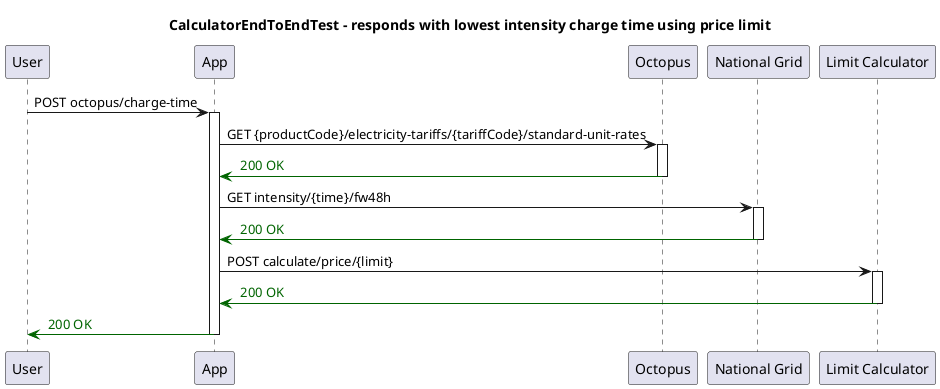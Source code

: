 @startuml
title CalculatorEndToEndTest - responds with lowest intensity charge time using price limit
participant "User"
participant "App"
participant "Octopus"
participant "National Grid"
participant "Limit Calculator"
"User" -> "App": POST octopus/charge-time
activate "App"
"App" -> "Octopus": GET {productCode}/electricity-tariffs/{tariffCode}/standard-unit-rates
activate "Octopus"

"Octopus" -[#DarkGreen]> "App": <color:DarkGreen> 200 OK
deactivate "Octopus"
"App" -> "National Grid": GET intensity/{time}/fw48h
activate "National Grid"

"National Grid" -[#DarkGreen]> "App": <color:DarkGreen> 200 OK
deactivate "National Grid"
"App" -> "Limit Calculator": POST calculate/price/{limit}
activate "Limit Calculator"

"Limit Calculator" -[#DarkGreen]> "App": <color:DarkGreen> 200 OK
deactivate "Limit Calculator"
"App" -[#DarkGreen]> "User": <color:DarkGreen> 200 OK
deactivate "App"
@enduml